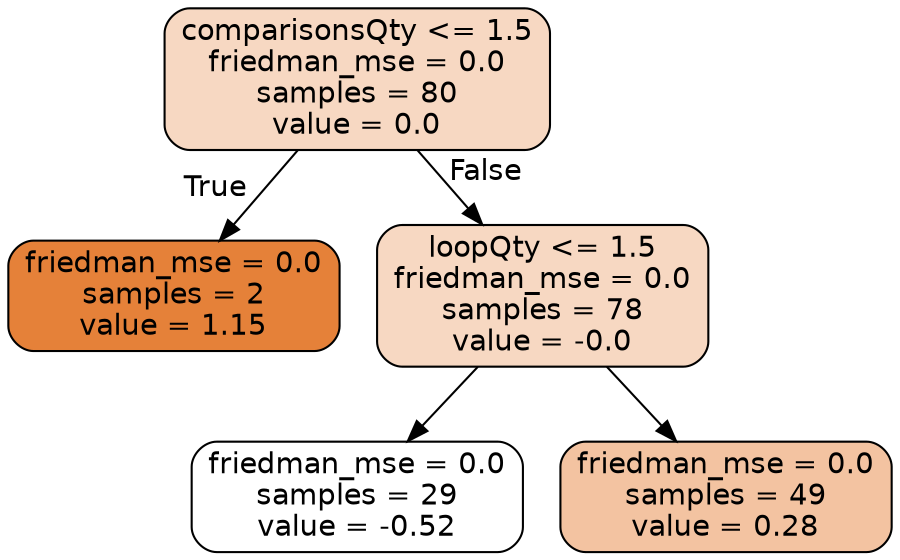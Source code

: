digraph Tree {
node [shape=box, style="filled, rounded", color="black", fontname="helvetica"] ;
edge [fontname="helvetica"] ;
0 [label="comparisonsQty <= 1.5\nfriedman_mse = 0.0\nsamples = 80\nvalue = 0.0", fillcolor="#f7d8c2"] ;
1 [label="friedman_mse = 0.0\nsamples = 2\nvalue = 1.15", fillcolor="#e58139"] ;
0 -> 1 [labeldistance=2.5, labelangle=45, headlabel="True"] ;
2 [label="loopQty <= 1.5\nfriedman_mse = 0.0\nsamples = 78\nvalue = -0.0", fillcolor="#f7d8c2"] ;
0 -> 2 [labeldistance=2.5, labelangle=-45, headlabel="False"] ;
3 [label="friedman_mse = 0.0\nsamples = 29\nvalue = -0.52", fillcolor="#ffffff"] ;
2 -> 3 ;
4 [label="friedman_mse = 0.0\nsamples = 49\nvalue = 0.28", fillcolor="#f3c3a1"] ;
2 -> 4 ;
}